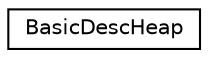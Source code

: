 digraph "クラス階層図"
{
 // LATEX_PDF_SIZE
  edge [fontname="Helvetica",fontsize="10",labelfontname="Helvetica",labelfontsize="10"];
  node [fontname="Helvetica",fontsize="10",shape=record];
  rankdir="LR";
  Node0 [label="BasicDescHeap",height=0.2,width=0.4,color="black", fillcolor="white", style="filled",URL="$class_basic_desc_heap.html",tooltip=" "];
}
